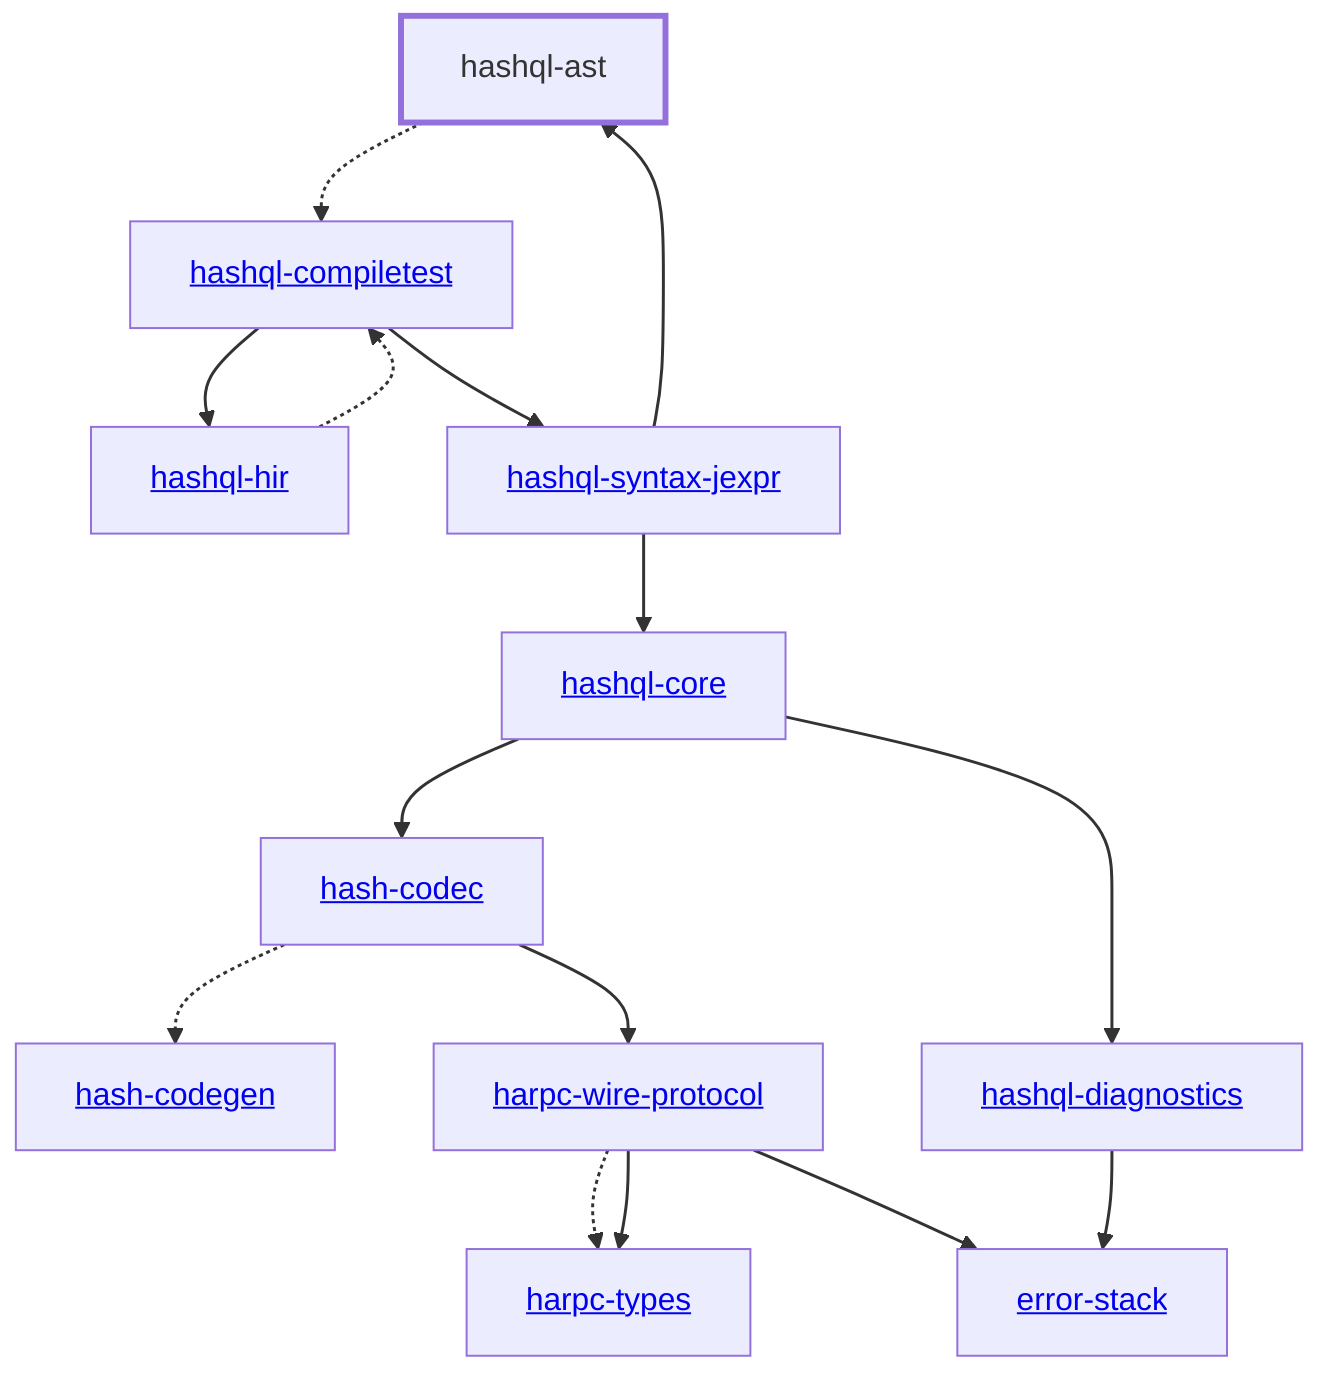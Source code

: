 graph TD
    linkStyle default stroke-width:1.5px
    classDef default stroke-width:1px
    classDef root stroke-width:3px
    classDef dev stroke-width:1px
    classDef build stroke-width:1px
    %% Legend
    %% --> : Normal dependency
    %% -.-> : Dev dependency
    %% ---> : Build dependency
    0[<a href="../hash_codec">hash-codec</a>]
    1[<a href="../hash_codegen">hash-codegen</a>]
    2[<a href="../harpc_types">harpc-types</a>]
    3[<a href="../harpc_wire_protocol">harpc-wire-protocol</a>]
    4[hashql-ast]
    class 4 root
    5[<a href="../hashql_compiletest">hashql-compiletest</a>]
    6[<a href="../hashql_core">hashql-core</a>]
    7[<a href="../hashql_diagnostics">hashql-diagnostics</a>]
    8[<a href="../hashql_hir">hashql-hir</a>]
    9[<a href="../hashql_syntax_jexpr">hashql-syntax-jexpr</a>]
    10[<a href="../error_stack">error-stack</a>]
    0 -.-> 1
    0 --> 3
    3 -.-> 2
    3 --> 2
    3 --> 10
    4 -.-> 5
    5 --> 8
    5 --> 9
    6 --> 0
    6 --> 7
    7 --> 10
    8 -.-> 5
    9 --> 4
    9 --> 6